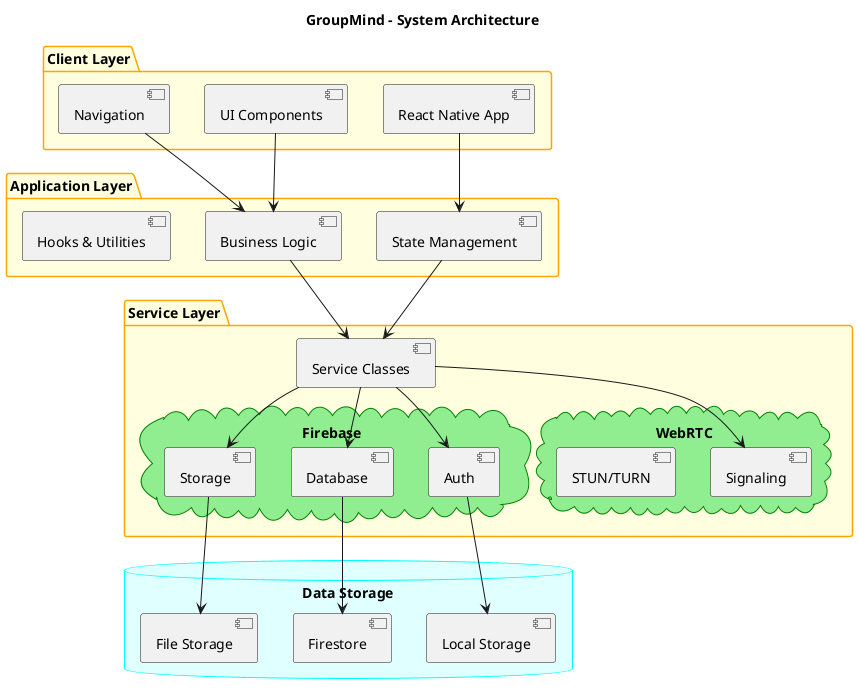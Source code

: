 @startuml System Architecture Simple
title GroupMind - System Architecture

skinparam package {
  BackgroundColor LightYellow
  BorderColor Orange
}

skinparam cloud {
  BackgroundColor LightGreen
  BorderColor Green
}

skinparam database {
  BackgroundColor LightCyan
  BorderColor Cyan
}

' --- CLIENT LAYER ---
package "Client Layer" {
  [React Native App]
  [UI Components]
  [Navigation]
}

' --- APPLICATION LAYER ---
package "Application Layer" {
  [State Management]
  [Business Logic]
  [Hooks & Utilities]
}

' --- SERVICE LAYER ---
package "Service Layer" {
  cloud "Firebase" {
    [Auth]
    [Database]
    [Storage]
  }
  
  cloud "WebRTC" {
    [Signaling]
    [STUN/TURN]
  }
  
  [Service Classes]
}

' --- DATA LAYER ---
database "Data Storage" {
  [Local Storage]
  [Firestore]
  [File Storage]
}

' --- LAYER CONNECTIONS ---
[React Native App] --> [State Management]
[UI Components] --> [Business Logic]
[Navigation] --> [Business Logic]

[State Management] --> [Service Classes]
[Business Logic] --> [Service Classes]

[Service Classes] --> [Auth]
[Service Classes] --> [Database]
[Service Classes] --> [Storage]
[Service Classes] --> [Signaling]

[Auth] --> [Local Storage]
[Database] --> [Firestore]
[Storage] --> [File Storage]

@enduml


